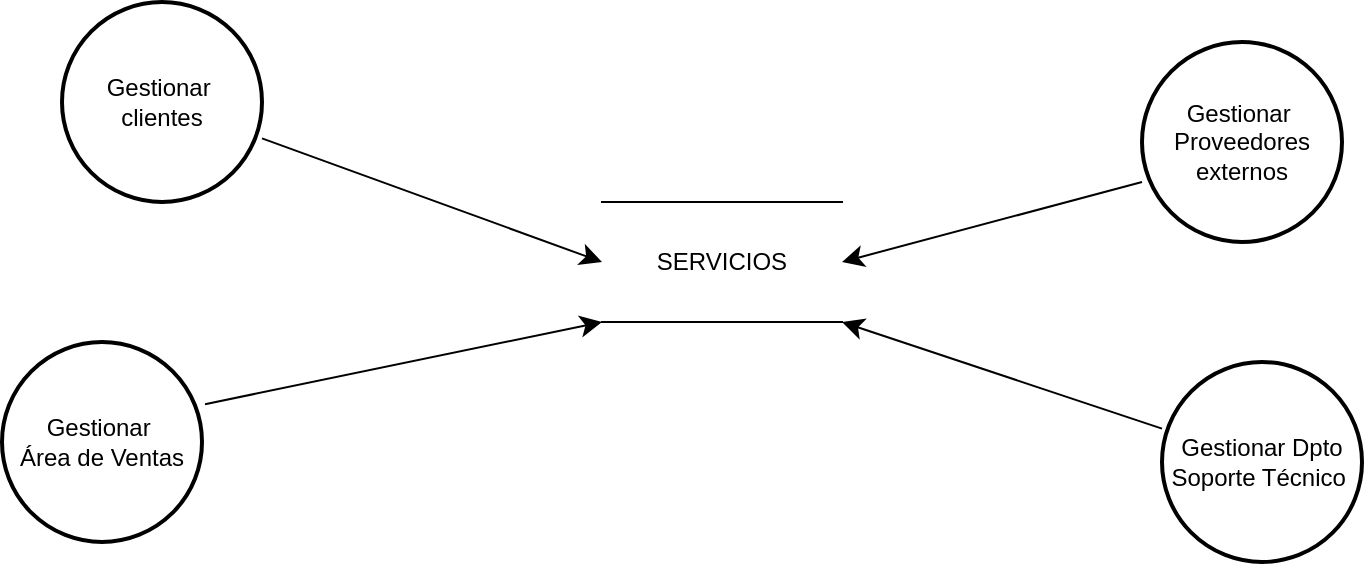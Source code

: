<mxfile version="24.8.9">
  <diagram name="Page-1" id="74e2e168-ea6b-b213-b513-2b3c1d86103e">
    <mxGraphModel dx="2093" dy="986" grid="1" gridSize="10" guides="1" tooltips="1" connect="1" arrows="1" fold="1" page="1" pageScale="1" pageWidth="1100" pageHeight="850" background="none" math="0" shadow="0">
      <root>
        <mxCell id="0" />
        <mxCell id="1" parent="0" />
        <mxCell id="y5V723lEYFvVTK-hqr6R-1" value="Gestionar&amp;nbsp;&lt;div&gt;clientes&lt;/div&gt;" style="strokeWidth=2;html=1;shape=mxgraph.flowchart.start_2;whiteSpace=wrap;" vertex="1" parent="1">
          <mxGeometry x="200" y="270" width="100" height="100" as="geometry" />
        </mxCell>
        <mxCell id="y5V723lEYFvVTK-hqr6R-2" value="Gestionar&amp;nbsp;&lt;div&gt;Proveedores externos&lt;/div&gt;" style="strokeWidth=2;html=1;shape=mxgraph.flowchart.start_2;whiteSpace=wrap;" vertex="1" parent="1">
          <mxGeometry x="740" y="290" width="100" height="100" as="geometry" />
        </mxCell>
        <mxCell id="y5V723lEYFvVTK-hqr6R-3" value="Gestionar&amp;nbsp;&lt;div&gt;Área de Ventas&lt;/div&gt;" style="strokeWidth=2;html=1;shape=mxgraph.flowchart.start_2;whiteSpace=wrap;" vertex="1" parent="1">
          <mxGeometry x="170" y="440" width="100" height="100" as="geometry" />
        </mxCell>
        <mxCell id="y5V723lEYFvVTK-hqr6R-4" value="Gestionar Dpto Soporte Técnico&amp;nbsp;" style="strokeWidth=2;html=1;shape=mxgraph.flowchart.start_2;whiteSpace=wrap;" vertex="1" parent="1">
          <mxGeometry x="750" y="450" width="100" height="100" as="geometry" />
        </mxCell>
        <mxCell id="y5V723lEYFvVTK-hqr6R-5" value="SERVICIOS" style="shape=partialRectangle;whiteSpace=wrap;html=1;left=0;right=0;fillColor=none;" vertex="1" parent="1">
          <mxGeometry x="470" y="370" width="120" height="60" as="geometry" />
        </mxCell>
        <mxCell id="y5V723lEYFvVTK-hqr6R-8" value="" style="endArrow=classic;html=1;rounded=0;fontSize=12;startSize=8;endSize=8;curved=1;entryX=0;entryY=0.5;entryDx=0;entryDy=0;" edge="1" parent="1" source="y5V723lEYFvVTK-hqr6R-1" target="y5V723lEYFvVTK-hqr6R-5">
          <mxGeometry width="50" height="50" relative="1" as="geometry">
            <mxPoint x="460" y="460" as="sourcePoint" />
            <mxPoint x="160.0" y="340" as="targetPoint" />
          </mxGeometry>
        </mxCell>
        <mxCell id="y5V723lEYFvVTK-hqr6R-13" value="" style="endArrow=classic;html=1;rounded=0;fontSize=12;startSize=8;endSize=8;curved=1;exitX=0;exitY=0.7;exitDx=0;exitDy=0;exitPerimeter=0;entryX=1;entryY=0.5;entryDx=0;entryDy=0;" edge="1" parent="1" source="y5V723lEYFvVTK-hqr6R-2" target="y5V723lEYFvVTK-hqr6R-5">
          <mxGeometry width="50" height="50" relative="1" as="geometry">
            <mxPoint x="510" y="460" as="sourcePoint" />
            <mxPoint x="910.0" y="230" as="targetPoint" />
          </mxGeometry>
        </mxCell>
        <mxCell id="y5V723lEYFvVTK-hqr6R-21" value="" style="endArrow=classic;html=1;rounded=0;fontSize=12;startSize=8;endSize=8;curved=1;exitX=1.015;exitY=0.311;exitDx=0;exitDy=0;exitPerimeter=0;entryX=0;entryY=1;entryDx=0;entryDy=0;" edge="1" parent="1" source="y5V723lEYFvVTK-hqr6R-3" target="y5V723lEYFvVTK-hqr6R-5">
          <mxGeometry width="50" height="50" relative="1" as="geometry">
            <mxPoint x="510" y="460" as="sourcePoint" />
            <mxPoint x="250.0" y="560" as="targetPoint" />
          </mxGeometry>
        </mxCell>
        <mxCell id="y5V723lEYFvVTK-hqr6R-26" value="" style="endArrow=classic;html=1;rounded=0;fontSize=12;startSize=8;endSize=8;curved=1;entryX=1;entryY=1;entryDx=0;entryDy=0;" edge="1" parent="1" source="y5V723lEYFvVTK-hqr6R-4" target="y5V723lEYFvVTK-hqr6R-5">
          <mxGeometry width="50" height="50" relative="1" as="geometry">
            <mxPoint x="530" y="460" as="sourcePoint" />
            <mxPoint x="580" y="410" as="targetPoint" />
          </mxGeometry>
        </mxCell>
      </root>
    </mxGraphModel>
  </diagram>
</mxfile>
